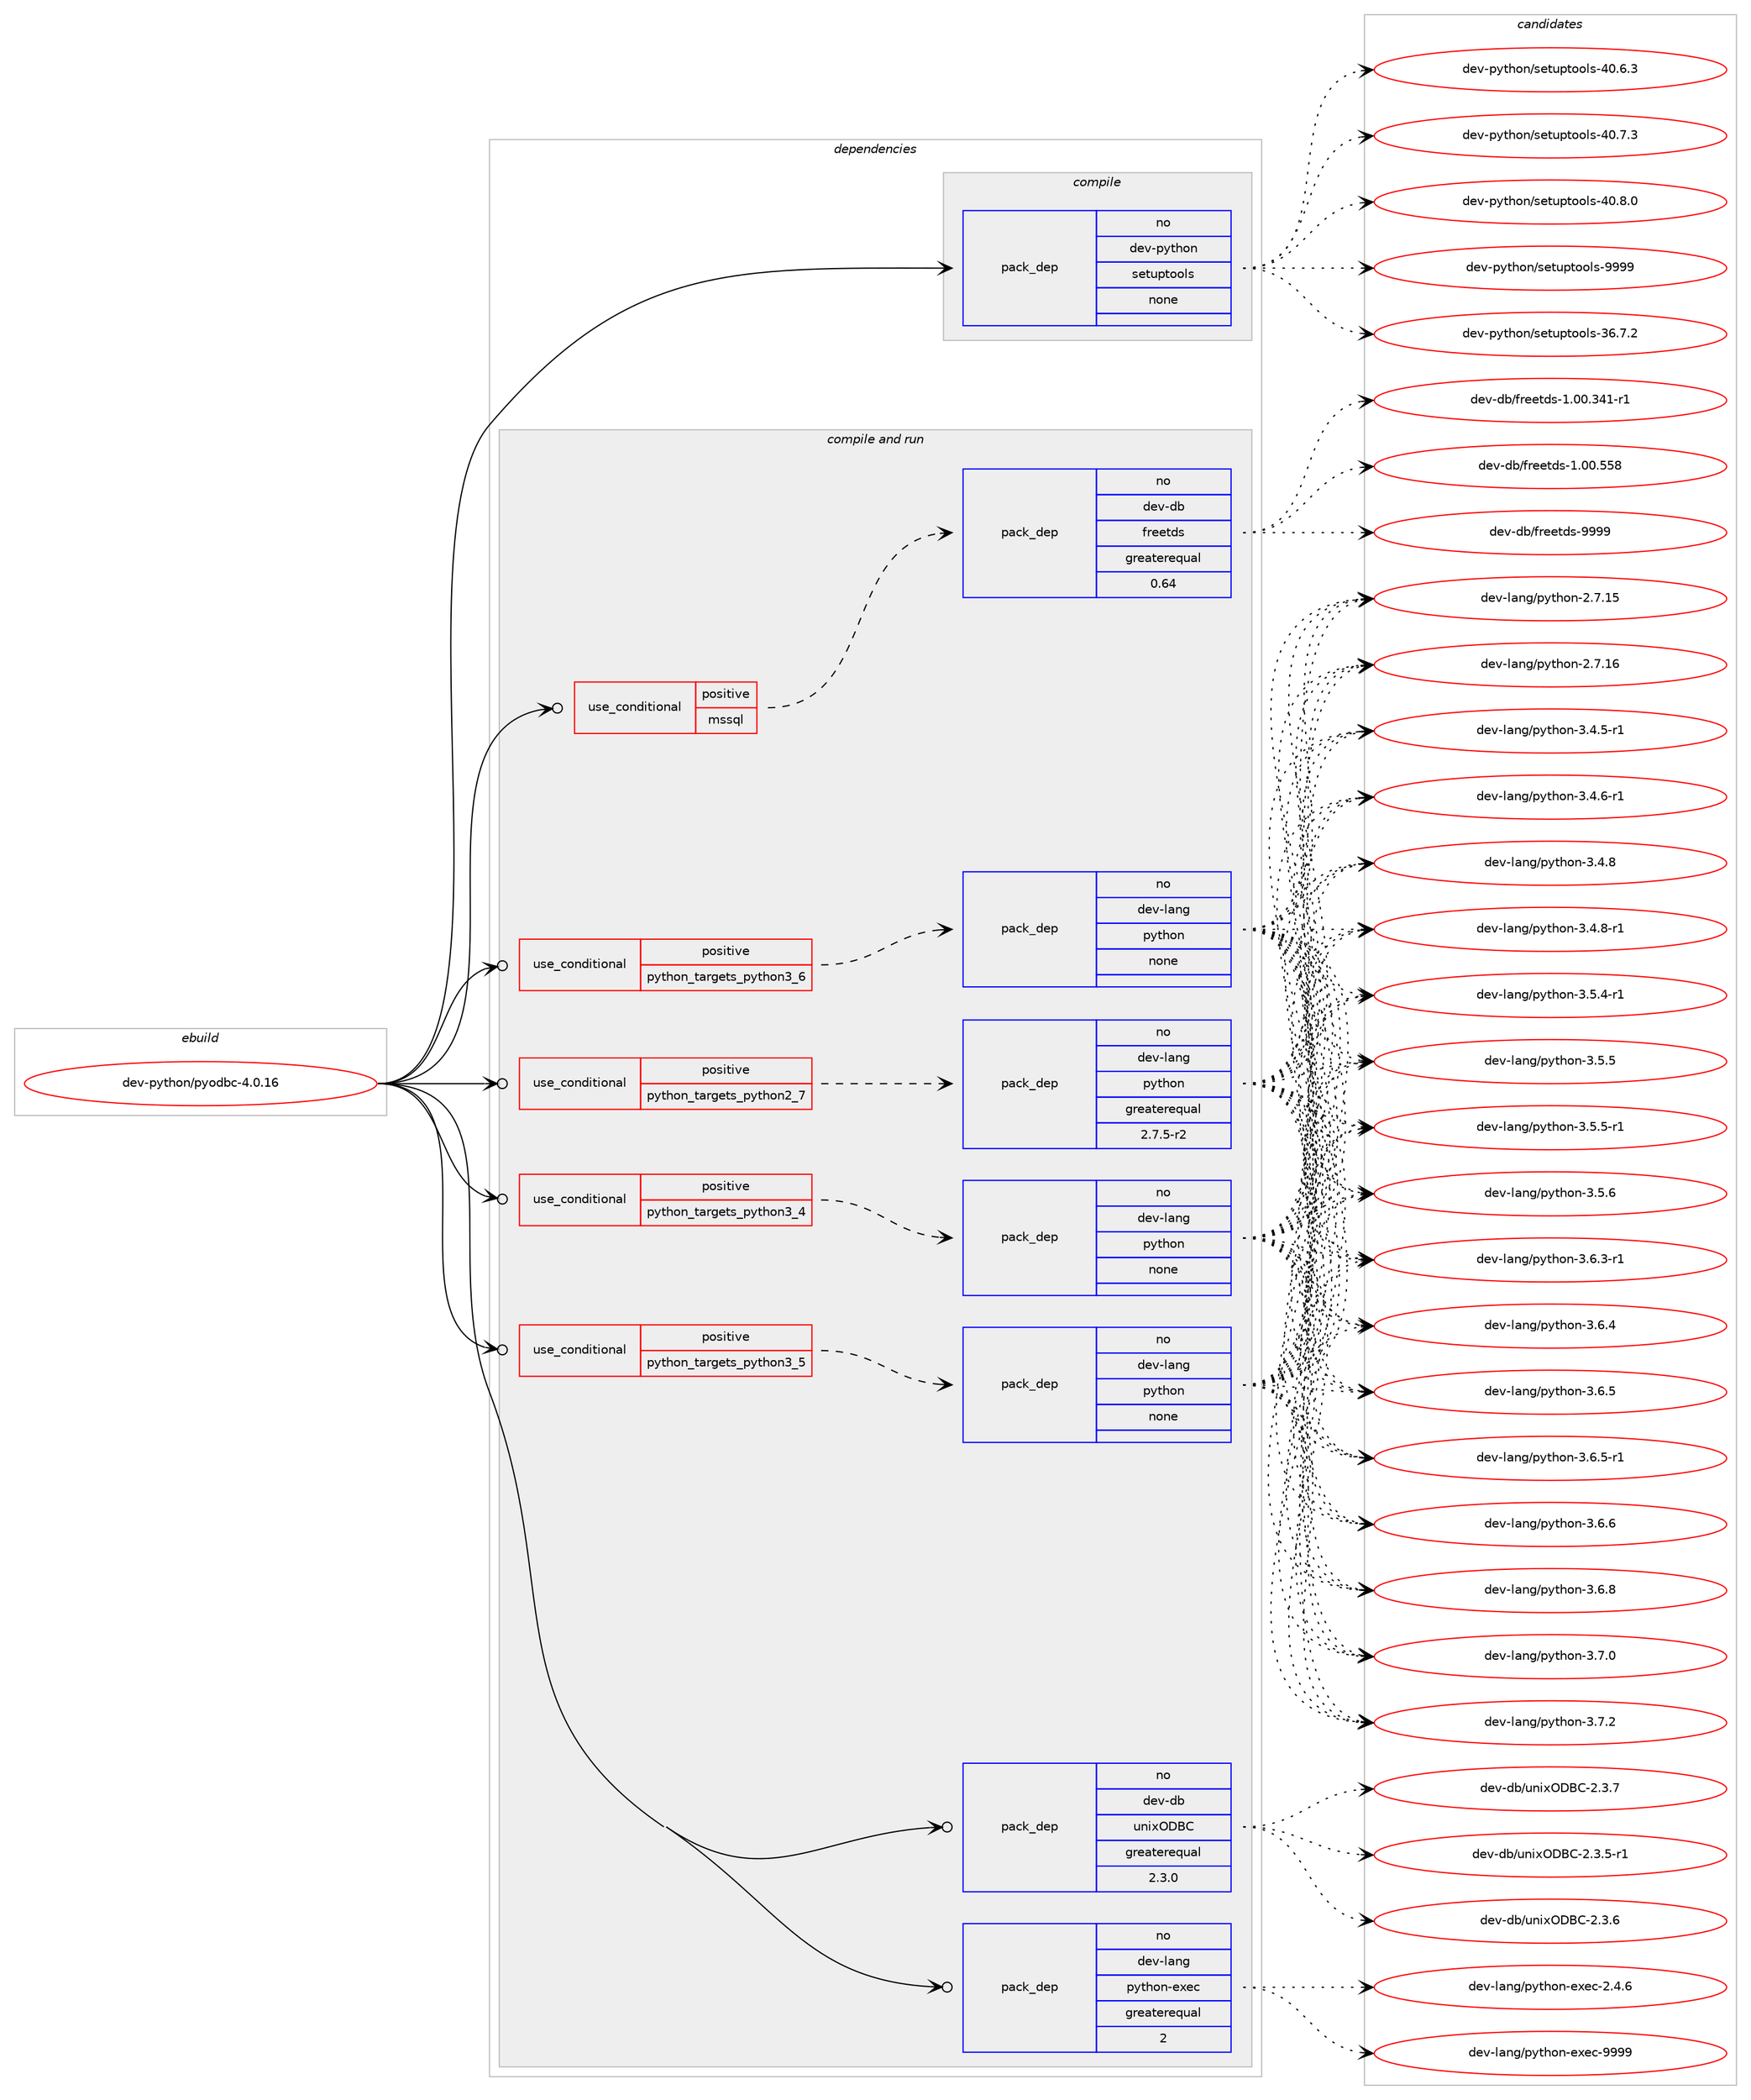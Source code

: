 digraph prolog {

# *************
# Graph options
# *************

newrank=true;
concentrate=true;
compound=true;
graph [rankdir=LR,fontname=Helvetica,fontsize=10,ranksep=1.5];#, ranksep=2.5, nodesep=0.2];
edge  [arrowhead=vee];
node  [fontname=Helvetica,fontsize=10];

# **********
# The ebuild
# **********

subgraph cluster_leftcol {
color=gray;
rank=same;
label=<<i>ebuild</i>>;
id [label="dev-python/pyodbc-4.0.16", color=red, width=4, href="../dev-python/pyodbc-4.0.16.svg"];
}

# ****************
# The dependencies
# ****************

subgraph cluster_midcol {
color=gray;
label=<<i>dependencies</i>>;
subgraph cluster_compile {
fillcolor="#eeeeee";
style=filled;
label=<<i>compile</i>>;
subgraph pack1026147 {
dependency1430787 [label=<<TABLE BORDER="0" CELLBORDER="1" CELLSPACING="0" CELLPADDING="4" WIDTH="220"><TR><TD ROWSPAN="6" CELLPADDING="30">pack_dep</TD></TR><TR><TD WIDTH="110">no</TD></TR><TR><TD>dev-python</TD></TR><TR><TD>setuptools</TD></TR><TR><TD>none</TD></TR><TR><TD></TD></TR></TABLE>>, shape=none, color=blue];
}
id:e -> dependency1430787:w [weight=20,style="solid",arrowhead="vee"];
}
subgraph cluster_compileandrun {
fillcolor="#eeeeee";
style=filled;
label=<<i>compile and run</i>>;
subgraph cond381317 {
dependency1430788 [label=<<TABLE BORDER="0" CELLBORDER="1" CELLSPACING="0" CELLPADDING="4"><TR><TD ROWSPAN="3" CELLPADDING="10">use_conditional</TD></TR><TR><TD>positive</TD></TR><TR><TD>mssql</TD></TR></TABLE>>, shape=none, color=red];
subgraph pack1026148 {
dependency1430789 [label=<<TABLE BORDER="0" CELLBORDER="1" CELLSPACING="0" CELLPADDING="4" WIDTH="220"><TR><TD ROWSPAN="6" CELLPADDING="30">pack_dep</TD></TR><TR><TD WIDTH="110">no</TD></TR><TR><TD>dev-db</TD></TR><TR><TD>freetds</TD></TR><TR><TD>greaterequal</TD></TR><TR><TD>0.64</TD></TR></TABLE>>, shape=none, color=blue];
}
dependency1430788:e -> dependency1430789:w [weight=20,style="dashed",arrowhead="vee"];
}
id:e -> dependency1430788:w [weight=20,style="solid",arrowhead="odotvee"];
subgraph cond381318 {
dependency1430790 [label=<<TABLE BORDER="0" CELLBORDER="1" CELLSPACING="0" CELLPADDING="4"><TR><TD ROWSPAN="3" CELLPADDING="10">use_conditional</TD></TR><TR><TD>positive</TD></TR><TR><TD>python_targets_python2_7</TD></TR></TABLE>>, shape=none, color=red];
subgraph pack1026149 {
dependency1430791 [label=<<TABLE BORDER="0" CELLBORDER="1" CELLSPACING="0" CELLPADDING="4" WIDTH="220"><TR><TD ROWSPAN="6" CELLPADDING="30">pack_dep</TD></TR><TR><TD WIDTH="110">no</TD></TR><TR><TD>dev-lang</TD></TR><TR><TD>python</TD></TR><TR><TD>greaterequal</TD></TR><TR><TD>2.7.5-r2</TD></TR></TABLE>>, shape=none, color=blue];
}
dependency1430790:e -> dependency1430791:w [weight=20,style="dashed",arrowhead="vee"];
}
id:e -> dependency1430790:w [weight=20,style="solid",arrowhead="odotvee"];
subgraph cond381319 {
dependency1430792 [label=<<TABLE BORDER="0" CELLBORDER="1" CELLSPACING="0" CELLPADDING="4"><TR><TD ROWSPAN="3" CELLPADDING="10">use_conditional</TD></TR><TR><TD>positive</TD></TR><TR><TD>python_targets_python3_4</TD></TR></TABLE>>, shape=none, color=red];
subgraph pack1026150 {
dependency1430793 [label=<<TABLE BORDER="0" CELLBORDER="1" CELLSPACING="0" CELLPADDING="4" WIDTH="220"><TR><TD ROWSPAN="6" CELLPADDING="30">pack_dep</TD></TR><TR><TD WIDTH="110">no</TD></TR><TR><TD>dev-lang</TD></TR><TR><TD>python</TD></TR><TR><TD>none</TD></TR><TR><TD></TD></TR></TABLE>>, shape=none, color=blue];
}
dependency1430792:e -> dependency1430793:w [weight=20,style="dashed",arrowhead="vee"];
}
id:e -> dependency1430792:w [weight=20,style="solid",arrowhead="odotvee"];
subgraph cond381320 {
dependency1430794 [label=<<TABLE BORDER="0" CELLBORDER="1" CELLSPACING="0" CELLPADDING="4"><TR><TD ROWSPAN="3" CELLPADDING="10">use_conditional</TD></TR><TR><TD>positive</TD></TR><TR><TD>python_targets_python3_5</TD></TR></TABLE>>, shape=none, color=red];
subgraph pack1026151 {
dependency1430795 [label=<<TABLE BORDER="0" CELLBORDER="1" CELLSPACING="0" CELLPADDING="4" WIDTH="220"><TR><TD ROWSPAN="6" CELLPADDING="30">pack_dep</TD></TR><TR><TD WIDTH="110">no</TD></TR><TR><TD>dev-lang</TD></TR><TR><TD>python</TD></TR><TR><TD>none</TD></TR><TR><TD></TD></TR></TABLE>>, shape=none, color=blue];
}
dependency1430794:e -> dependency1430795:w [weight=20,style="dashed",arrowhead="vee"];
}
id:e -> dependency1430794:w [weight=20,style="solid",arrowhead="odotvee"];
subgraph cond381321 {
dependency1430796 [label=<<TABLE BORDER="0" CELLBORDER="1" CELLSPACING="0" CELLPADDING="4"><TR><TD ROWSPAN="3" CELLPADDING="10">use_conditional</TD></TR><TR><TD>positive</TD></TR><TR><TD>python_targets_python3_6</TD></TR></TABLE>>, shape=none, color=red];
subgraph pack1026152 {
dependency1430797 [label=<<TABLE BORDER="0" CELLBORDER="1" CELLSPACING="0" CELLPADDING="4" WIDTH="220"><TR><TD ROWSPAN="6" CELLPADDING="30">pack_dep</TD></TR><TR><TD WIDTH="110">no</TD></TR><TR><TD>dev-lang</TD></TR><TR><TD>python</TD></TR><TR><TD>none</TD></TR><TR><TD></TD></TR></TABLE>>, shape=none, color=blue];
}
dependency1430796:e -> dependency1430797:w [weight=20,style="dashed",arrowhead="vee"];
}
id:e -> dependency1430796:w [weight=20,style="solid",arrowhead="odotvee"];
subgraph pack1026153 {
dependency1430798 [label=<<TABLE BORDER="0" CELLBORDER="1" CELLSPACING="0" CELLPADDING="4" WIDTH="220"><TR><TD ROWSPAN="6" CELLPADDING="30">pack_dep</TD></TR><TR><TD WIDTH="110">no</TD></TR><TR><TD>dev-db</TD></TR><TR><TD>unixODBC</TD></TR><TR><TD>greaterequal</TD></TR><TR><TD>2.3.0</TD></TR></TABLE>>, shape=none, color=blue];
}
id:e -> dependency1430798:w [weight=20,style="solid",arrowhead="odotvee"];
subgraph pack1026154 {
dependency1430799 [label=<<TABLE BORDER="0" CELLBORDER="1" CELLSPACING="0" CELLPADDING="4" WIDTH="220"><TR><TD ROWSPAN="6" CELLPADDING="30">pack_dep</TD></TR><TR><TD WIDTH="110">no</TD></TR><TR><TD>dev-lang</TD></TR><TR><TD>python-exec</TD></TR><TR><TD>greaterequal</TD></TR><TR><TD>2</TD></TR></TABLE>>, shape=none, color=blue];
}
id:e -> dependency1430799:w [weight=20,style="solid",arrowhead="odotvee"];
}
subgraph cluster_run {
fillcolor="#eeeeee";
style=filled;
label=<<i>run</i>>;
}
}

# **************
# The candidates
# **************

subgraph cluster_choices {
rank=same;
color=gray;
label=<<i>candidates</i>>;

subgraph choice1026147 {
color=black;
nodesep=1;
choice100101118451121211161041111104711510111611711211611111110811545515446554650 [label="dev-python/setuptools-36.7.2", color=red, width=4,href="../dev-python/setuptools-36.7.2.svg"];
choice100101118451121211161041111104711510111611711211611111110811545524846544651 [label="dev-python/setuptools-40.6.3", color=red, width=4,href="../dev-python/setuptools-40.6.3.svg"];
choice100101118451121211161041111104711510111611711211611111110811545524846554651 [label="dev-python/setuptools-40.7.3", color=red, width=4,href="../dev-python/setuptools-40.7.3.svg"];
choice100101118451121211161041111104711510111611711211611111110811545524846564648 [label="dev-python/setuptools-40.8.0", color=red, width=4,href="../dev-python/setuptools-40.8.0.svg"];
choice10010111845112121116104111110471151011161171121161111111081154557575757 [label="dev-python/setuptools-9999", color=red, width=4,href="../dev-python/setuptools-9999.svg"];
dependency1430787:e -> choice100101118451121211161041111104711510111611711211611111110811545515446554650:w [style=dotted,weight="100"];
dependency1430787:e -> choice100101118451121211161041111104711510111611711211611111110811545524846544651:w [style=dotted,weight="100"];
dependency1430787:e -> choice100101118451121211161041111104711510111611711211611111110811545524846554651:w [style=dotted,weight="100"];
dependency1430787:e -> choice100101118451121211161041111104711510111611711211611111110811545524846564648:w [style=dotted,weight="100"];
dependency1430787:e -> choice10010111845112121116104111110471151011161171121161111111081154557575757:w [style=dotted,weight="100"];
}
subgraph choice1026148 {
color=black;
nodesep=1;
choice1001011184510098471021141011011161001154549464848465152494511449 [label="dev-db/freetds-1.00.341-r1", color=red, width=4,href="../dev-db/freetds-1.00.341-r1.svg"];
choice100101118451009847102114101101116100115454946484846535356 [label="dev-db/freetds-1.00.558", color=red, width=4,href="../dev-db/freetds-1.00.558.svg"];
choice1001011184510098471021141011011161001154557575757 [label="dev-db/freetds-9999", color=red, width=4,href="../dev-db/freetds-9999.svg"];
dependency1430789:e -> choice1001011184510098471021141011011161001154549464848465152494511449:w [style=dotted,weight="100"];
dependency1430789:e -> choice100101118451009847102114101101116100115454946484846535356:w [style=dotted,weight="100"];
dependency1430789:e -> choice1001011184510098471021141011011161001154557575757:w [style=dotted,weight="100"];
}
subgraph choice1026149 {
color=black;
nodesep=1;
choice10010111845108971101034711212111610411111045504655464953 [label="dev-lang/python-2.7.15", color=red, width=4,href="../dev-lang/python-2.7.15.svg"];
choice10010111845108971101034711212111610411111045504655464954 [label="dev-lang/python-2.7.16", color=red, width=4,href="../dev-lang/python-2.7.16.svg"];
choice1001011184510897110103471121211161041111104551465246534511449 [label="dev-lang/python-3.4.5-r1", color=red, width=4,href="../dev-lang/python-3.4.5-r1.svg"];
choice1001011184510897110103471121211161041111104551465246544511449 [label="dev-lang/python-3.4.6-r1", color=red, width=4,href="../dev-lang/python-3.4.6-r1.svg"];
choice100101118451089711010347112121116104111110455146524656 [label="dev-lang/python-3.4.8", color=red, width=4,href="../dev-lang/python-3.4.8.svg"];
choice1001011184510897110103471121211161041111104551465246564511449 [label="dev-lang/python-3.4.8-r1", color=red, width=4,href="../dev-lang/python-3.4.8-r1.svg"];
choice1001011184510897110103471121211161041111104551465346524511449 [label="dev-lang/python-3.5.4-r1", color=red, width=4,href="../dev-lang/python-3.5.4-r1.svg"];
choice100101118451089711010347112121116104111110455146534653 [label="dev-lang/python-3.5.5", color=red, width=4,href="../dev-lang/python-3.5.5.svg"];
choice1001011184510897110103471121211161041111104551465346534511449 [label="dev-lang/python-3.5.5-r1", color=red, width=4,href="../dev-lang/python-3.5.5-r1.svg"];
choice100101118451089711010347112121116104111110455146534654 [label="dev-lang/python-3.5.6", color=red, width=4,href="../dev-lang/python-3.5.6.svg"];
choice1001011184510897110103471121211161041111104551465446514511449 [label="dev-lang/python-3.6.3-r1", color=red, width=4,href="../dev-lang/python-3.6.3-r1.svg"];
choice100101118451089711010347112121116104111110455146544652 [label="dev-lang/python-3.6.4", color=red, width=4,href="../dev-lang/python-3.6.4.svg"];
choice100101118451089711010347112121116104111110455146544653 [label="dev-lang/python-3.6.5", color=red, width=4,href="../dev-lang/python-3.6.5.svg"];
choice1001011184510897110103471121211161041111104551465446534511449 [label="dev-lang/python-3.6.5-r1", color=red, width=4,href="../dev-lang/python-3.6.5-r1.svg"];
choice100101118451089711010347112121116104111110455146544654 [label="dev-lang/python-3.6.6", color=red, width=4,href="../dev-lang/python-3.6.6.svg"];
choice100101118451089711010347112121116104111110455146544656 [label="dev-lang/python-3.6.8", color=red, width=4,href="../dev-lang/python-3.6.8.svg"];
choice100101118451089711010347112121116104111110455146554648 [label="dev-lang/python-3.7.0", color=red, width=4,href="../dev-lang/python-3.7.0.svg"];
choice100101118451089711010347112121116104111110455146554650 [label="dev-lang/python-3.7.2", color=red, width=4,href="../dev-lang/python-3.7.2.svg"];
dependency1430791:e -> choice10010111845108971101034711212111610411111045504655464953:w [style=dotted,weight="100"];
dependency1430791:e -> choice10010111845108971101034711212111610411111045504655464954:w [style=dotted,weight="100"];
dependency1430791:e -> choice1001011184510897110103471121211161041111104551465246534511449:w [style=dotted,weight="100"];
dependency1430791:e -> choice1001011184510897110103471121211161041111104551465246544511449:w [style=dotted,weight="100"];
dependency1430791:e -> choice100101118451089711010347112121116104111110455146524656:w [style=dotted,weight="100"];
dependency1430791:e -> choice1001011184510897110103471121211161041111104551465246564511449:w [style=dotted,weight="100"];
dependency1430791:e -> choice1001011184510897110103471121211161041111104551465346524511449:w [style=dotted,weight="100"];
dependency1430791:e -> choice100101118451089711010347112121116104111110455146534653:w [style=dotted,weight="100"];
dependency1430791:e -> choice1001011184510897110103471121211161041111104551465346534511449:w [style=dotted,weight="100"];
dependency1430791:e -> choice100101118451089711010347112121116104111110455146534654:w [style=dotted,weight="100"];
dependency1430791:e -> choice1001011184510897110103471121211161041111104551465446514511449:w [style=dotted,weight="100"];
dependency1430791:e -> choice100101118451089711010347112121116104111110455146544652:w [style=dotted,weight="100"];
dependency1430791:e -> choice100101118451089711010347112121116104111110455146544653:w [style=dotted,weight="100"];
dependency1430791:e -> choice1001011184510897110103471121211161041111104551465446534511449:w [style=dotted,weight="100"];
dependency1430791:e -> choice100101118451089711010347112121116104111110455146544654:w [style=dotted,weight="100"];
dependency1430791:e -> choice100101118451089711010347112121116104111110455146544656:w [style=dotted,weight="100"];
dependency1430791:e -> choice100101118451089711010347112121116104111110455146554648:w [style=dotted,weight="100"];
dependency1430791:e -> choice100101118451089711010347112121116104111110455146554650:w [style=dotted,weight="100"];
}
subgraph choice1026150 {
color=black;
nodesep=1;
choice10010111845108971101034711212111610411111045504655464953 [label="dev-lang/python-2.7.15", color=red, width=4,href="../dev-lang/python-2.7.15.svg"];
choice10010111845108971101034711212111610411111045504655464954 [label="dev-lang/python-2.7.16", color=red, width=4,href="../dev-lang/python-2.7.16.svg"];
choice1001011184510897110103471121211161041111104551465246534511449 [label="dev-lang/python-3.4.5-r1", color=red, width=4,href="../dev-lang/python-3.4.5-r1.svg"];
choice1001011184510897110103471121211161041111104551465246544511449 [label="dev-lang/python-3.4.6-r1", color=red, width=4,href="../dev-lang/python-3.4.6-r1.svg"];
choice100101118451089711010347112121116104111110455146524656 [label="dev-lang/python-3.4.8", color=red, width=4,href="../dev-lang/python-3.4.8.svg"];
choice1001011184510897110103471121211161041111104551465246564511449 [label="dev-lang/python-3.4.8-r1", color=red, width=4,href="../dev-lang/python-3.4.8-r1.svg"];
choice1001011184510897110103471121211161041111104551465346524511449 [label="dev-lang/python-3.5.4-r1", color=red, width=4,href="../dev-lang/python-3.5.4-r1.svg"];
choice100101118451089711010347112121116104111110455146534653 [label="dev-lang/python-3.5.5", color=red, width=4,href="../dev-lang/python-3.5.5.svg"];
choice1001011184510897110103471121211161041111104551465346534511449 [label="dev-lang/python-3.5.5-r1", color=red, width=4,href="../dev-lang/python-3.5.5-r1.svg"];
choice100101118451089711010347112121116104111110455146534654 [label="dev-lang/python-3.5.6", color=red, width=4,href="../dev-lang/python-3.5.6.svg"];
choice1001011184510897110103471121211161041111104551465446514511449 [label="dev-lang/python-3.6.3-r1", color=red, width=4,href="../dev-lang/python-3.6.3-r1.svg"];
choice100101118451089711010347112121116104111110455146544652 [label="dev-lang/python-3.6.4", color=red, width=4,href="../dev-lang/python-3.6.4.svg"];
choice100101118451089711010347112121116104111110455146544653 [label="dev-lang/python-3.6.5", color=red, width=4,href="../dev-lang/python-3.6.5.svg"];
choice1001011184510897110103471121211161041111104551465446534511449 [label="dev-lang/python-3.6.5-r1", color=red, width=4,href="../dev-lang/python-3.6.5-r1.svg"];
choice100101118451089711010347112121116104111110455146544654 [label="dev-lang/python-3.6.6", color=red, width=4,href="../dev-lang/python-3.6.6.svg"];
choice100101118451089711010347112121116104111110455146544656 [label="dev-lang/python-3.6.8", color=red, width=4,href="../dev-lang/python-3.6.8.svg"];
choice100101118451089711010347112121116104111110455146554648 [label="dev-lang/python-3.7.0", color=red, width=4,href="../dev-lang/python-3.7.0.svg"];
choice100101118451089711010347112121116104111110455146554650 [label="dev-lang/python-3.7.2", color=red, width=4,href="../dev-lang/python-3.7.2.svg"];
dependency1430793:e -> choice10010111845108971101034711212111610411111045504655464953:w [style=dotted,weight="100"];
dependency1430793:e -> choice10010111845108971101034711212111610411111045504655464954:w [style=dotted,weight="100"];
dependency1430793:e -> choice1001011184510897110103471121211161041111104551465246534511449:w [style=dotted,weight="100"];
dependency1430793:e -> choice1001011184510897110103471121211161041111104551465246544511449:w [style=dotted,weight="100"];
dependency1430793:e -> choice100101118451089711010347112121116104111110455146524656:w [style=dotted,weight="100"];
dependency1430793:e -> choice1001011184510897110103471121211161041111104551465246564511449:w [style=dotted,weight="100"];
dependency1430793:e -> choice1001011184510897110103471121211161041111104551465346524511449:w [style=dotted,weight="100"];
dependency1430793:e -> choice100101118451089711010347112121116104111110455146534653:w [style=dotted,weight="100"];
dependency1430793:e -> choice1001011184510897110103471121211161041111104551465346534511449:w [style=dotted,weight="100"];
dependency1430793:e -> choice100101118451089711010347112121116104111110455146534654:w [style=dotted,weight="100"];
dependency1430793:e -> choice1001011184510897110103471121211161041111104551465446514511449:w [style=dotted,weight="100"];
dependency1430793:e -> choice100101118451089711010347112121116104111110455146544652:w [style=dotted,weight="100"];
dependency1430793:e -> choice100101118451089711010347112121116104111110455146544653:w [style=dotted,weight="100"];
dependency1430793:e -> choice1001011184510897110103471121211161041111104551465446534511449:w [style=dotted,weight="100"];
dependency1430793:e -> choice100101118451089711010347112121116104111110455146544654:w [style=dotted,weight="100"];
dependency1430793:e -> choice100101118451089711010347112121116104111110455146544656:w [style=dotted,weight="100"];
dependency1430793:e -> choice100101118451089711010347112121116104111110455146554648:w [style=dotted,weight="100"];
dependency1430793:e -> choice100101118451089711010347112121116104111110455146554650:w [style=dotted,weight="100"];
}
subgraph choice1026151 {
color=black;
nodesep=1;
choice10010111845108971101034711212111610411111045504655464953 [label="dev-lang/python-2.7.15", color=red, width=4,href="../dev-lang/python-2.7.15.svg"];
choice10010111845108971101034711212111610411111045504655464954 [label="dev-lang/python-2.7.16", color=red, width=4,href="../dev-lang/python-2.7.16.svg"];
choice1001011184510897110103471121211161041111104551465246534511449 [label="dev-lang/python-3.4.5-r1", color=red, width=4,href="../dev-lang/python-3.4.5-r1.svg"];
choice1001011184510897110103471121211161041111104551465246544511449 [label="dev-lang/python-3.4.6-r1", color=red, width=4,href="../dev-lang/python-3.4.6-r1.svg"];
choice100101118451089711010347112121116104111110455146524656 [label="dev-lang/python-3.4.8", color=red, width=4,href="../dev-lang/python-3.4.8.svg"];
choice1001011184510897110103471121211161041111104551465246564511449 [label="dev-lang/python-3.4.8-r1", color=red, width=4,href="../dev-lang/python-3.4.8-r1.svg"];
choice1001011184510897110103471121211161041111104551465346524511449 [label="dev-lang/python-3.5.4-r1", color=red, width=4,href="../dev-lang/python-3.5.4-r1.svg"];
choice100101118451089711010347112121116104111110455146534653 [label="dev-lang/python-3.5.5", color=red, width=4,href="../dev-lang/python-3.5.5.svg"];
choice1001011184510897110103471121211161041111104551465346534511449 [label="dev-lang/python-3.5.5-r1", color=red, width=4,href="../dev-lang/python-3.5.5-r1.svg"];
choice100101118451089711010347112121116104111110455146534654 [label="dev-lang/python-3.5.6", color=red, width=4,href="../dev-lang/python-3.5.6.svg"];
choice1001011184510897110103471121211161041111104551465446514511449 [label="dev-lang/python-3.6.3-r1", color=red, width=4,href="../dev-lang/python-3.6.3-r1.svg"];
choice100101118451089711010347112121116104111110455146544652 [label="dev-lang/python-3.6.4", color=red, width=4,href="../dev-lang/python-3.6.4.svg"];
choice100101118451089711010347112121116104111110455146544653 [label="dev-lang/python-3.6.5", color=red, width=4,href="../dev-lang/python-3.6.5.svg"];
choice1001011184510897110103471121211161041111104551465446534511449 [label="dev-lang/python-3.6.5-r1", color=red, width=4,href="../dev-lang/python-3.6.5-r1.svg"];
choice100101118451089711010347112121116104111110455146544654 [label="dev-lang/python-3.6.6", color=red, width=4,href="../dev-lang/python-3.6.6.svg"];
choice100101118451089711010347112121116104111110455146544656 [label="dev-lang/python-3.6.8", color=red, width=4,href="../dev-lang/python-3.6.8.svg"];
choice100101118451089711010347112121116104111110455146554648 [label="dev-lang/python-3.7.0", color=red, width=4,href="../dev-lang/python-3.7.0.svg"];
choice100101118451089711010347112121116104111110455146554650 [label="dev-lang/python-3.7.2", color=red, width=4,href="../dev-lang/python-3.7.2.svg"];
dependency1430795:e -> choice10010111845108971101034711212111610411111045504655464953:w [style=dotted,weight="100"];
dependency1430795:e -> choice10010111845108971101034711212111610411111045504655464954:w [style=dotted,weight="100"];
dependency1430795:e -> choice1001011184510897110103471121211161041111104551465246534511449:w [style=dotted,weight="100"];
dependency1430795:e -> choice1001011184510897110103471121211161041111104551465246544511449:w [style=dotted,weight="100"];
dependency1430795:e -> choice100101118451089711010347112121116104111110455146524656:w [style=dotted,weight="100"];
dependency1430795:e -> choice1001011184510897110103471121211161041111104551465246564511449:w [style=dotted,weight="100"];
dependency1430795:e -> choice1001011184510897110103471121211161041111104551465346524511449:w [style=dotted,weight="100"];
dependency1430795:e -> choice100101118451089711010347112121116104111110455146534653:w [style=dotted,weight="100"];
dependency1430795:e -> choice1001011184510897110103471121211161041111104551465346534511449:w [style=dotted,weight="100"];
dependency1430795:e -> choice100101118451089711010347112121116104111110455146534654:w [style=dotted,weight="100"];
dependency1430795:e -> choice1001011184510897110103471121211161041111104551465446514511449:w [style=dotted,weight="100"];
dependency1430795:e -> choice100101118451089711010347112121116104111110455146544652:w [style=dotted,weight="100"];
dependency1430795:e -> choice100101118451089711010347112121116104111110455146544653:w [style=dotted,weight="100"];
dependency1430795:e -> choice1001011184510897110103471121211161041111104551465446534511449:w [style=dotted,weight="100"];
dependency1430795:e -> choice100101118451089711010347112121116104111110455146544654:w [style=dotted,weight="100"];
dependency1430795:e -> choice100101118451089711010347112121116104111110455146544656:w [style=dotted,weight="100"];
dependency1430795:e -> choice100101118451089711010347112121116104111110455146554648:w [style=dotted,weight="100"];
dependency1430795:e -> choice100101118451089711010347112121116104111110455146554650:w [style=dotted,weight="100"];
}
subgraph choice1026152 {
color=black;
nodesep=1;
choice10010111845108971101034711212111610411111045504655464953 [label="dev-lang/python-2.7.15", color=red, width=4,href="../dev-lang/python-2.7.15.svg"];
choice10010111845108971101034711212111610411111045504655464954 [label="dev-lang/python-2.7.16", color=red, width=4,href="../dev-lang/python-2.7.16.svg"];
choice1001011184510897110103471121211161041111104551465246534511449 [label="dev-lang/python-3.4.5-r1", color=red, width=4,href="../dev-lang/python-3.4.5-r1.svg"];
choice1001011184510897110103471121211161041111104551465246544511449 [label="dev-lang/python-3.4.6-r1", color=red, width=4,href="../dev-lang/python-3.4.6-r1.svg"];
choice100101118451089711010347112121116104111110455146524656 [label="dev-lang/python-3.4.8", color=red, width=4,href="../dev-lang/python-3.4.8.svg"];
choice1001011184510897110103471121211161041111104551465246564511449 [label="dev-lang/python-3.4.8-r1", color=red, width=4,href="../dev-lang/python-3.4.8-r1.svg"];
choice1001011184510897110103471121211161041111104551465346524511449 [label="dev-lang/python-3.5.4-r1", color=red, width=4,href="../dev-lang/python-3.5.4-r1.svg"];
choice100101118451089711010347112121116104111110455146534653 [label="dev-lang/python-3.5.5", color=red, width=4,href="../dev-lang/python-3.5.5.svg"];
choice1001011184510897110103471121211161041111104551465346534511449 [label="dev-lang/python-3.5.5-r1", color=red, width=4,href="../dev-lang/python-3.5.5-r1.svg"];
choice100101118451089711010347112121116104111110455146534654 [label="dev-lang/python-3.5.6", color=red, width=4,href="../dev-lang/python-3.5.6.svg"];
choice1001011184510897110103471121211161041111104551465446514511449 [label="dev-lang/python-3.6.3-r1", color=red, width=4,href="../dev-lang/python-3.6.3-r1.svg"];
choice100101118451089711010347112121116104111110455146544652 [label="dev-lang/python-3.6.4", color=red, width=4,href="../dev-lang/python-3.6.4.svg"];
choice100101118451089711010347112121116104111110455146544653 [label="dev-lang/python-3.6.5", color=red, width=4,href="../dev-lang/python-3.6.5.svg"];
choice1001011184510897110103471121211161041111104551465446534511449 [label="dev-lang/python-3.6.5-r1", color=red, width=4,href="../dev-lang/python-3.6.5-r1.svg"];
choice100101118451089711010347112121116104111110455146544654 [label="dev-lang/python-3.6.6", color=red, width=4,href="../dev-lang/python-3.6.6.svg"];
choice100101118451089711010347112121116104111110455146544656 [label="dev-lang/python-3.6.8", color=red, width=4,href="../dev-lang/python-3.6.8.svg"];
choice100101118451089711010347112121116104111110455146554648 [label="dev-lang/python-3.7.0", color=red, width=4,href="../dev-lang/python-3.7.0.svg"];
choice100101118451089711010347112121116104111110455146554650 [label="dev-lang/python-3.7.2", color=red, width=4,href="../dev-lang/python-3.7.2.svg"];
dependency1430797:e -> choice10010111845108971101034711212111610411111045504655464953:w [style=dotted,weight="100"];
dependency1430797:e -> choice10010111845108971101034711212111610411111045504655464954:w [style=dotted,weight="100"];
dependency1430797:e -> choice1001011184510897110103471121211161041111104551465246534511449:w [style=dotted,weight="100"];
dependency1430797:e -> choice1001011184510897110103471121211161041111104551465246544511449:w [style=dotted,weight="100"];
dependency1430797:e -> choice100101118451089711010347112121116104111110455146524656:w [style=dotted,weight="100"];
dependency1430797:e -> choice1001011184510897110103471121211161041111104551465246564511449:w [style=dotted,weight="100"];
dependency1430797:e -> choice1001011184510897110103471121211161041111104551465346524511449:w [style=dotted,weight="100"];
dependency1430797:e -> choice100101118451089711010347112121116104111110455146534653:w [style=dotted,weight="100"];
dependency1430797:e -> choice1001011184510897110103471121211161041111104551465346534511449:w [style=dotted,weight="100"];
dependency1430797:e -> choice100101118451089711010347112121116104111110455146534654:w [style=dotted,weight="100"];
dependency1430797:e -> choice1001011184510897110103471121211161041111104551465446514511449:w [style=dotted,weight="100"];
dependency1430797:e -> choice100101118451089711010347112121116104111110455146544652:w [style=dotted,weight="100"];
dependency1430797:e -> choice100101118451089711010347112121116104111110455146544653:w [style=dotted,weight="100"];
dependency1430797:e -> choice1001011184510897110103471121211161041111104551465446534511449:w [style=dotted,weight="100"];
dependency1430797:e -> choice100101118451089711010347112121116104111110455146544654:w [style=dotted,weight="100"];
dependency1430797:e -> choice100101118451089711010347112121116104111110455146544656:w [style=dotted,weight="100"];
dependency1430797:e -> choice100101118451089711010347112121116104111110455146554648:w [style=dotted,weight="100"];
dependency1430797:e -> choice100101118451089711010347112121116104111110455146554650:w [style=dotted,weight="100"];
}
subgraph choice1026153 {
color=black;
nodesep=1;
choice100101118451009847117110105120796866674550465146534511449 [label="dev-db/unixODBC-2.3.5-r1", color=red, width=4,href="../dev-db/unixODBC-2.3.5-r1.svg"];
choice10010111845100984711711010512079686667455046514654 [label="dev-db/unixODBC-2.3.6", color=red, width=4,href="../dev-db/unixODBC-2.3.6.svg"];
choice10010111845100984711711010512079686667455046514655 [label="dev-db/unixODBC-2.3.7", color=red, width=4,href="../dev-db/unixODBC-2.3.7.svg"];
dependency1430798:e -> choice100101118451009847117110105120796866674550465146534511449:w [style=dotted,weight="100"];
dependency1430798:e -> choice10010111845100984711711010512079686667455046514654:w [style=dotted,weight="100"];
dependency1430798:e -> choice10010111845100984711711010512079686667455046514655:w [style=dotted,weight="100"];
}
subgraph choice1026154 {
color=black;
nodesep=1;
choice1001011184510897110103471121211161041111104510112010199455046524654 [label="dev-lang/python-exec-2.4.6", color=red, width=4,href="../dev-lang/python-exec-2.4.6.svg"];
choice10010111845108971101034711212111610411111045101120101994557575757 [label="dev-lang/python-exec-9999", color=red, width=4,href="../dev-lang/python-exec-9999.svg"];
dependency1430799:e -> choice1001011184510897110103471121211161041111104510112010199455046524654:w [style=dotted,weight="100"];
dependency1430799:e -> choice10010111845108971101034711212111610411111045101120101994557575757:w [style=dotted,weight="100"];
}
}

}
